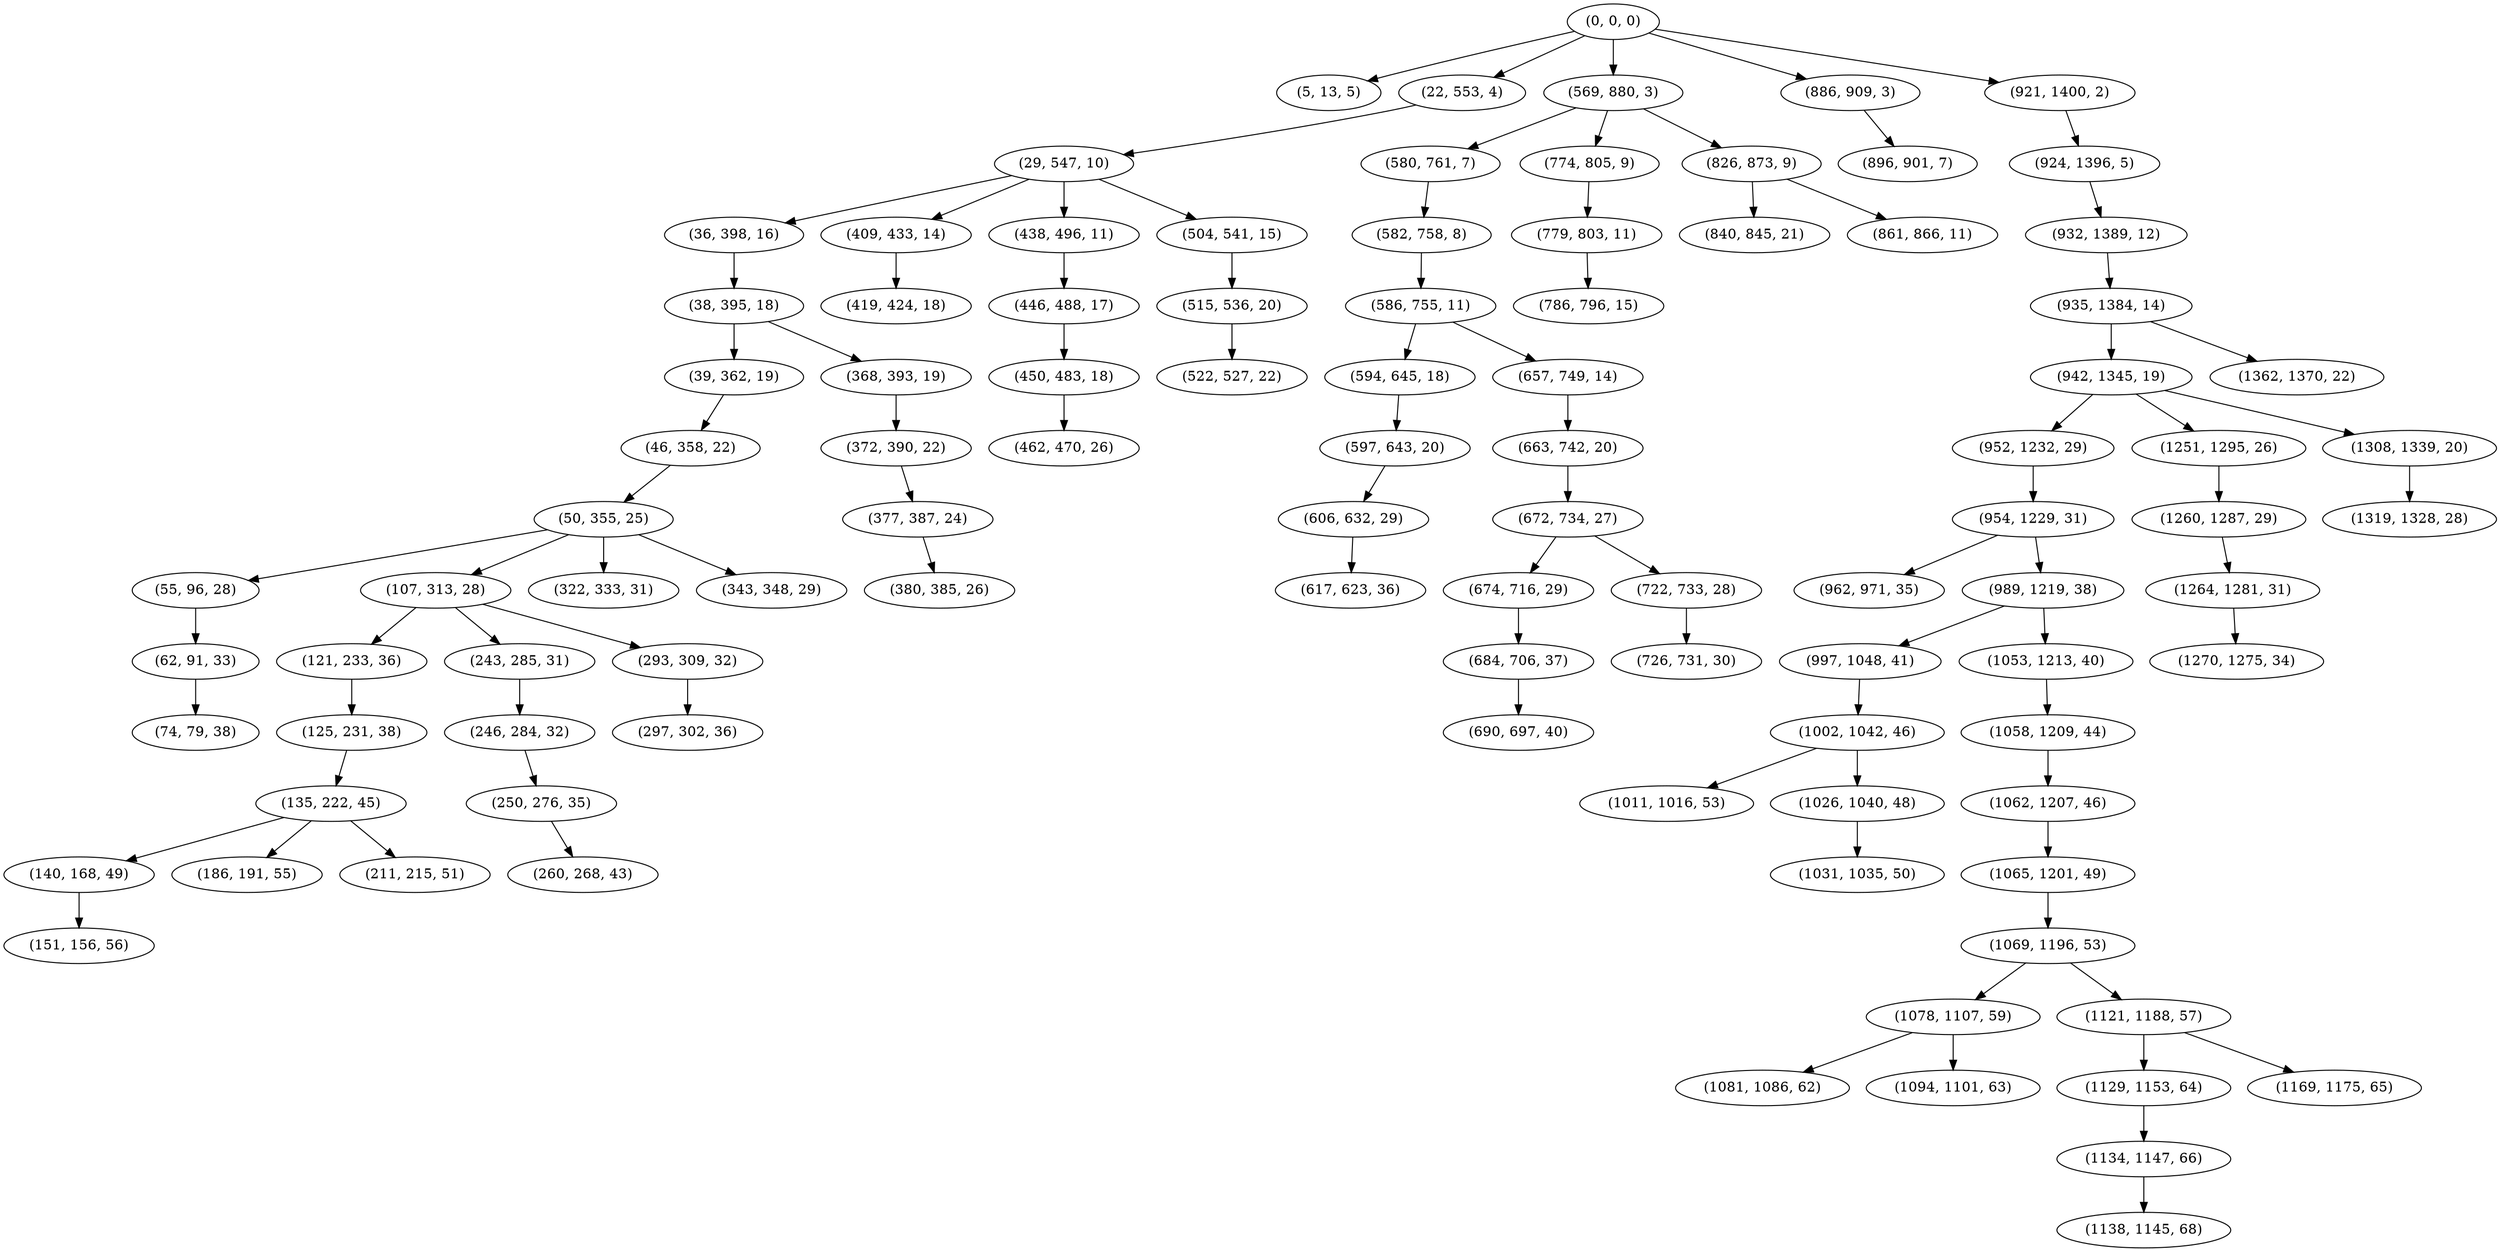 digraph tree {
    "(0, 0, 0)";
    "(5, 13, 5)";
    "(22, 553, 4)";
    "(29, 547, 10)";
    "(36, 398, 16)";
    "(38, 395, 18)";
    "(39, 362, 19)";
    "(46, 358, 22)";
    "(50, 355, 25)";
    "(55, 96, 28)";
    "(62, 91, 33)";
    "(74, 79, 38)";
    "(107, 313, 28)";
    "(121, 233, 36)";
    "(125, 231, 38)";
    "(135, 222, 45)";
    "(140, 168, 49)";
    "(151, 156, 56)";
    "(186, 191, 55)";
    "(211, 215, 51)";
    "(243, 285, 31)";
    "(246, 284, 32)";
    "(250, 276, 35)";
    "(260, 268, 43)";
    "(293, 309, 32)";
    "(297, 302, 36)";
    "(322, 333, 31)";
    "(343, 348, 29)";
    "(368, 393, 19)";
    "(372, 390, 22)";
    "(377, 387, 24)";
    "(380, 385, 26)";
    "(409, 433, 14)";
    "(419, 424, 18)";
    "(438, 496, 11)";
    "(446, 488, 17)";
    "(450, 483, 18)";
    "(462, 470, 26)";
    "(504, 541, 15)";
    "(515, 536, 20)";
    "(522, 527, 22)";
    "(569, 880, 3)";
    "(580, 761, 7)";
    "(582, 758, 8)";
    "(586, 755, 11)";
    "(594, 645, 18)";
    "(597, 643, 20)";
    "(606, 632, 29)";
    "(617, 623, 36)";
    "(657, 749, 14)";
    "(663, 742, 20)";
    "(672, 734, 27)";
    "(674, 716, 29)";
    "(684, 706, 37)";
    "(690, 697, 40)";
    "(722, 733, 28)";
    "(726, 731, 30)";
    "(774, 805, 9)";
    "(779, 803, 11)";
    "(786, 796, 15)";
    "(826, 873, 9)";
    "(840, 845, 21)";
    "(861, 866, 11)";
    "(886, 909, 3)";
    "(896, 901, 7)";
    "(921, 1400, 2)";
    "(924, 1396, 5)";
    "(932, 1389, 12)";
    "(935, 1384, 14)";
    "(942, 1345, 19)";
    "(952, 1232, 29)";
    "(954, 1229, 31)";
    "(962, 971, 35)";
    "(989, 1219, 38)";
    "(997, 1048, 41)";
    "(1002, 1042, 46)";
    "(1011, 1016, 53)";
    "(1026, 1040, 48)";
    "(1031, 1035, 50)";
    "(1053, 1213, 40)";
    "(1058, 1209, 44)";
    "(1062, 1207, 46)";
    "(1065, 1201, 49)";
    "(1069, 1196, 53)";
    "(1078, 1107, 59)";
    "(1081, 1086, 62)";
    "(1094, 1101, 63)";
    "(1121, 1188, 57)";
    "(1129, 1153, 64)";
    "(1134, 1147, 66)";
    "(1138, 1145, 68)";
    "(1169, 1175, 65)";
    "(1251, 1295, 26)";
    "(1260, 1287, 29)";
    "(1264, 1281, 31)";
    "(1270, 1275, 34)";
    "(1308, 1339, 20)";
    "(1319, 1328, 28)";
    "(1362, 1370, 22)";
    "(0, 0, 0)" -> "(5, 13, 5)";
    "(0, 0, 0)" -> "(22, 553, 4)";
    "(0, 0, 0)" -> "(569, 880, 3)";
    "(0, 0, 0)" -> "(886, 909, 3)";
    "(0, 0, 0)" -> "(921, 1400, 2)";
    "(22, 553, 4)" -> "(29, 547, 10)";
    "(29, 547, 10)" -> "(36, 398, 16)";
    "(29, 547, 10)" -> "(409, 433, 14)";
    "(29, 547, 10)" -> "(438, 496, 11)";
    "(29, 547, 10)" -> "(504, 541, 15)";
    "(36, 398, 16)" -> "(38, 395, 18)";
    "(38, 395, 18)" -> "(39, 362, 19)";
    "(38, 395, 18)" -> "(368, 393, 19)";
    "(39, 362, 19)" -> "(46, 358, 22)";
    "(46, 358, 22)" -> "(50, 355, 25)";
    "(50, 355, 25)" -> "(55, 96, 28)";
    "(50, 355, 25)" -> "(107, 313, 28)";
    "(50, 355, 25)" -> "(322, 333, 31)";
    "(50, 355, 25)" -> "(343, 348, 29)";
    "(55, 96, 28)" -> "(62, 91, 33)";
    "(62, 91, 33)" -> "(74, 79, 38)";
    "(107, 313, 28)" -> "(121, 233, 36)";
    "(107, 313, 28)" -> "(243, 285, 31)";
    "(107, 313, 28)" -> "(293, 309, 32)";
    "(121, 233, 36)" -> "(125, 231, 38)";
    "(125, 231, 38)" -> "(135, 222, 45)";
    "(135, 222, 45)" -> "(140, 168, 49)";
    "(135, 222, 45)" -> "(186, 191, 55)";
    "(135, 222, 45)" -> "(211, 215, 51)";
    "(140, 168, 49)" -> "(151, 156, 56)";
    "(243, 285, 31)" -> "(246, 284, 32)";
    "(246, 284, 32)" -> "(250, 276, 35)";
    "(250, 276, 35)" -> "(260, 268, 43)";
    "(293, 309, 32)" -> "(297, 302, 36)";
    "(368, 393, 19)" -> "(372, 390, 22)";
    "(372, 390, 22)" -> "(377, 387, 24)";
    "(377, 387, 24)" -> "(380, 385, 26)";
    "(409, 433, 14)" -> "(419, 424, 18)";
    "(438, 496, 11)" -> "(446, 488, 17)";
    "(446, 488, 17)" -> "(450, 483, 18)";
    "(450, 483, 18)" -> "(462, 470, 26)";
    "(504, 541, 15)" -> "(515, 536, 20)";
    "(515, 536, 20)" -> "(522, 527, 22)";
    "(569, 880, 3)" -> "(580, 761, 7)";
    "(569, 880, 3)" -> "(774, 805, 9)";
    "(569, 880, 3)" -> "(826, 873, 9)";
    "(580, 761, 7)" -> "(582, 758, 8)";
    "(582, 758, 8)" -> "(586, 755, 11)";
    "(586, 755, 11)" -> "(594, 645, 18)";
    "(586, 755, 11)" -> "(657, 749, 14)";
    "(594, 645, 18)" -> "(597, 643, 20)";
    "(597, 643, 20)" -> "(606, 632, 29)";
    "(606, 632, 29)" -> "(617, 623, 36)";
    "(657, 749, 14)" -> "(663, 742, 20)";
    "(663, 742, 20)" -> "(672, 734, 27)";
    "(672, 734, 27)" -> "(674, 716, 29)";
    "(672, 734, 27)" -> "(722, 733, 28)";
    "(674, 716, 29)" -> "(684, 706, 37)";
    "(684, 706, 37)" -> "(690, 697, 40)";
    "(722, 733, 28)" -> "(726, 731, 30)";
    "(774, 805, 9)" -> "(779, 803, 11)";
    "(779, 803, 11)" -> "(786, 796, 15)";
    "(826, 873, 9)" -> "(840, 845, 21)";
    "(826, 873, 9)" -> "(861, 866, 11)";
    "(886, 909, 3)" -> "(896, 901, 7)";
    "(921, 1400, 2)" -> "(924, 1396, 5)";
    "(924, 1396, 5)" -> "(932, 1389, 12)";
    "(932, 1389, 12)" -> "(935, 1384, 14)";
    "(935, 1384, 14)" -> "(942, 1345, 19)";
    "(935, 1384, 14)" -> "(1362, 1370, 22)";
    "(942, 1345, 19)" -> "(952, 1232, 29)";
    "(942, 1345, 19)" -> "(1251, 1295, 26)";
    "(942, 1345, 19)" -> "(1308, 1339, 20)";
    "(952, 1232, 29)" -> "(954, 1229, 31)";
    "(954, 1229, 31)" -> "(962, 971, 35)";
    "(954, 1229, 31)" -> "(989, 1219, 38)";
    "(989, 1219, 38)" -> "(997, 1048, 41)";
    "(989, 1219, 38)" -> "(1053, 1213, 40)";
    "(997, 1048, 41)" -> "(1002, 1042, 46)";
    "(1002, 1042, 46)" -> "(1011, 1016, 53)";
    "(1002, 1042, 46)" -> "(1026, 1040, 48)";
    "(1026, 1040, 48)" -> "(1031, 1035, 50)";
    "(1053, 1213, 40)" -> "(1058, 1209, 44)";
    "(1058, 1209, 44)" -> "(1062, 1207, 46)";
    "(1062, 1207, 46)" -> "(1065, 1201, 49)";
    "(1065, 1201, 49)" -> "(1069, 1196, 53)";
    "(1069, 1196, 53)" -> "(1078, 1107, 59)";
    "(1069, 1196, 53)" -> "(1121, 1188, 57)";
    "(1078, 1107, 59)" -> "(1081, 1086, 62)";
    "(1078, 1107, 59)" -> "(1094, 1101, 63)";
    "(1121, 1188, 57)" -> "(1129, 1153, 64)";
    "(1121, 1188, 57)" -> "(1169, 1175, 65)";
    "(1129, 1153, 64)" -> "(1134, 1147, 66)";
    "(1134, 1147, 66)" -> "(1138, 1145, 68)";
    "(1251, 1295, 26)" -> "(1260, 1287, 29)";
    "(1260, 1287, 29)" -> "(1264, 1281, 31)";
    "(1264, 1281, 31)" -> "(1270, 1275, 34)";
    "(1308, 1339, 20)" -> "(1319, 1328, 28)";
}
